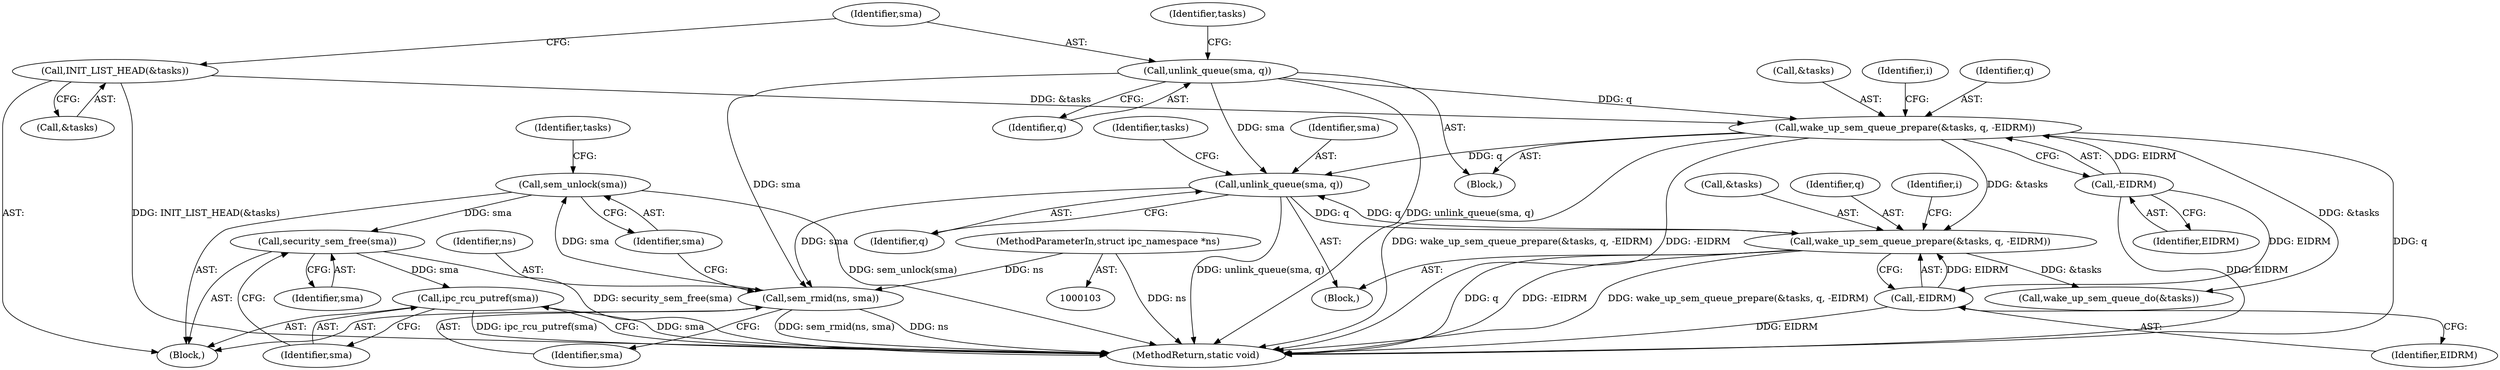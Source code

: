 digraph "1_linux_6062a8dc0517bce23e3c2f7d2fea5e22411269a3_3@API" {
"1000212" [label="(Call,security_sem_free(sma))"];
"1000200" [label="(Call,sem_unlock(sma))"];
"1000197" [label="(Call,sem_rmid(ns, sma))"];
"1000104" [label="(MethodParameterIn,struct ipc_namespace *ns)"];
"1000158" [label="(Call,unlink_queue(sma, q))"];
"1000188" [label="(Call,unlink_queue(sma, q))"];
"1000161" [label="(Call,wake_up_sem_queue_prepare(&tasks, q, -EIDRM))"];
"1000154" [label="(Call,INIT_LIST_HEAD(&tasks))"];
"1000165" [label="(Call,-EIDRM)"];
"1000191" [label="(Call,wake_up_sem_queue_prepare(&tasks, q, -EIDRM))"];
"1000195" [label="(Call,-EIDRM)"];
"1000214" [label="(Call,ipc_rcu_putref(sma))"];
"1000160" [label="(Identifier,q)"];
"1000166" [label="(Identifier,EIDRM)"];
"1000157" [label="(Block,)"];
"1000198" [label="(Identifier,ns)"];
"1000104" [label="(MethodParameterIn,struct ipc_namespace *ns)"];
"1000197" [label="(Call,sem_rmid(ns, sma))"];
"1000158" [label="(Call,unlink_queue(sma, q))"];
"1000163" [label="(Identifier,tasks)"];
"1000191" [label="(Call,wake_up_sem_queue_prepare(&tasks, q, -EIDRM))"];
"1000187" [label="(Block,)"];
"1000161" [label="(Call,wake_up_sem_queue_prepare(&tasks, q, -EIDRM))"];
"1000215" [label="(Identifier,sma)"];
"1000201" [label="(Identifier,sma)"];
"1000162" [label="(Call,&tasks)"];
"1000155" [label="(Call,&tasks)"];
"1000213" [label="(Identifier,sma)"];
"1000194" [label="(Identifier,q)"];
"1000199" [label="(Identifier,sma)"];
"1000177" [label="(Identifier,i)"];
"1000204" [label="(Identifier,tasks)"];
"1000169" [label="(Identifier,i)"];
"1000189" [label="(Identifier,sma)"];
"1000214" [label="(Call,ipc_rcu_putref(sma))"];
"1000216" [label="(MethodReturn,static void)"];
"1000192" [label="(Call,&tasks)"];
"1000165" [label="(Call,-EIDRM)"];
"1000188" [label="(Call,unlink_queue(sma, q))"];
"1000200" [label="(Call,sem_unlock(sma))"];
"1000154" [label="(Call,INIT_LIST_HEAD(&tasks))"];
"1000196" [label="(Identifier,EIDRM)"];
"1000159" [label="(Identifier,sma)"];
"1000164" [label="(Identifier,q)"];
"1000190" [label="(Identifier,q)"];
"1000195" [label="(Call,-EIDRM)"];
"1000193" [label="(Identifier,tasks)"];
"1000212" [label="(Call,security_sem_free(sma))"];
"1000106" [label="(Block,)"];
"1000202" [label="(Call,wake_up_sem_queue_do(&tasks))"];
"1000212" -> "1000106"  [label="AST: "];
"1000212" -> "1000213"  [label="CFG: "];
"1000213" -> "1000212"  [label="AST: "];
"1000215" -> "1000212"  [label="CFG: "];
"1000212" -> "1000216"  [label="DDG: security_sem_free(sma)"];
"1000200" -> "1000212"  [label="DDG: sma"];
"1000212" -> "1000214"  [label="DDG: sma"];
"1000200" -> "1000106"  [label="AST: "];
"1000200" -> "1000201"  [label="CFG: "];
"1000201" -> "1000200"  [label="AST: "];
"1000204" -> "1000200"  [label="CFG: "];
"1000200" -> "1000216"  [label="DDG: sem_unlock(sma)"];
"1000197" -> "1000200"  [label="DDG: sma"];
"1000197" -> "1000106"  [label="AST: "];
"1000197" -> "1000199"  [label="CFG: "];
"1000198" -> "1000197"  [label="AST: "];
"1000199" -> "1000197"  [label="AST: "];
"1000201" -> "1000197"  [label="CFG: "];
"1000197" -> "1000216"  [label="DDG: sem_rmid(ns, sma)"];
"1000197" -> "1000216"  [label="DDG: ns"];
"1000104" -> "1000197"  [label="DDG: ns"];
"1000158" -> "1000197"  [label="DDG: sma"];
"1000188" -> "1000197"  [label="DDG: sma"];
"1000104" -> "1000103"  [label="AST: "];
"1000104" -> "1000216"  [label="DDG: ns"];
"1000158" -> "1000157"  [label="AST: "];
"1000158" -> "1000160"  [label="CFG: "];
"1000159" -> "1000158"  [label="AST: "];
"1000160" -> "1000158"  [label="AST: "];
"1000163" -> "1000158"  [label="CFG: "];
"1000158" -> "1000216"  [label="DDG: unlink_queue(sma, q)"];
"1000158" -> "1000161"  [label="DDG: q"];
"1000158" -> "1000188"  [label="DDG: sma"];
"1000188" -> "1000187"  [label="AST: "];
"1000188" -> "1000190"  [label="CFG: "];
"1000189" -> "1000188"  [label="AST: "];
"1000190" -> "1000188"  [label="AST: "];
"1000193" -> "1000188"  [label="CFG: "];
"1000188" -> "1000216"  [label="DDG: unlink_queue(sma, q)"];
"1000161" -> "1000188"  [label="DDG: q"];
"1000191" -> "1000188"  [label="DDG: q"];
"1000188" -> "1000191"  [label="DDG: q"];
"1000161" -> "1000157"  [label="AST: "];
"1000161" -> "1000165"  [label="CFG: "];
"1000162" -> "1000161"  [label="AST: "];
"1000164" -> "1000161"  [label="AST: "];
"1000165" -> "1000161"  [label="AST: "];
"1000169" -> "1000161"  [label="CFG: "];
"1000161" -> "1000216"  [label="DDG: q"];
"1000161" -> "1000216"  [label="DDG: wake_up_sem_queue_prepare(&tasks, q, -EIDRM)"];
"1000161" -> "1000216"  [label="DDG: -EIDRM"];
"1000154" -> "1000161"  [label="DDG: &tasks"];
"1000165" -> "1000161"  [label="DDG: EIDRM"];
"1000161" -> "1000191"  [label="DDG: &tasks"];
"1000161" -> "1000202"  [label="DDG: &tasks"];
"1000154" -> "1000106"  [label="AST: "];
"1000154" -> "1000155"  [label="CFG: "];
"1000155" -> "1000154"  [label="AST: "];
"1000159" -> "1000154"  [label="CFG: "];
"1000154" -> "1000216"  [label="DDG: INIT_LIST_HEAD(&tasks)"];
"1000165" -> "1000166"  [label="CFG: "];
"1000166" -> "1000165"  [label="AST: "];
"1000165" -> "1000216"  [label="DDG: EIDRM"];
"1000165" -> "1000195"  [label="DDG: EIDRM"];
"1000191" -> "1000187"  [label="AST: "];
"1000191" -> "1000195"  [label="CFG: "];
"1000192" -> "1000191"  [label="AST: "];
"1000194" -> "1000191"  [label="AST: "];
"1000195" -> "1000191"  [label="AST: "];
"1000177" -> "1000191"  [label="CFG: "];
"1000191" -> "1000216"  [label="DDG: q"];
"1000191" -> "1000216"  [label="DDG: -EIDRM"];
"1000191" -> "1000216"  [label="DDG: wake_up_sem_queue_prepare(&tasks, q, -EIDRM)"];
"1000195" -> "1000191"  [label="DDG: EIDRM"];
"1000191" -> "1000202"  [label="DDG: &tasks"];
"1000195" -> "1000196"  [label="CFG: "];
"1000196" -> "1000195"  [label="AST: "];
"1000195" -> "1000216"  [label="DDG: EIDRM"];
"1000214" -> "1000106"  [label="AST: "];
"1000214" -> "1000215"  [label="CFG: "];
"1000215" -> "1000214"  [label="AST: "];
"1000216" -> "1000214"  [label="CFG: "];
"1000214" -> "1000216"  [label="DDG: sma"];
"1000214" -> "1000216"  [label="DDG: ipc_rcu_putref(sma)"];
}
